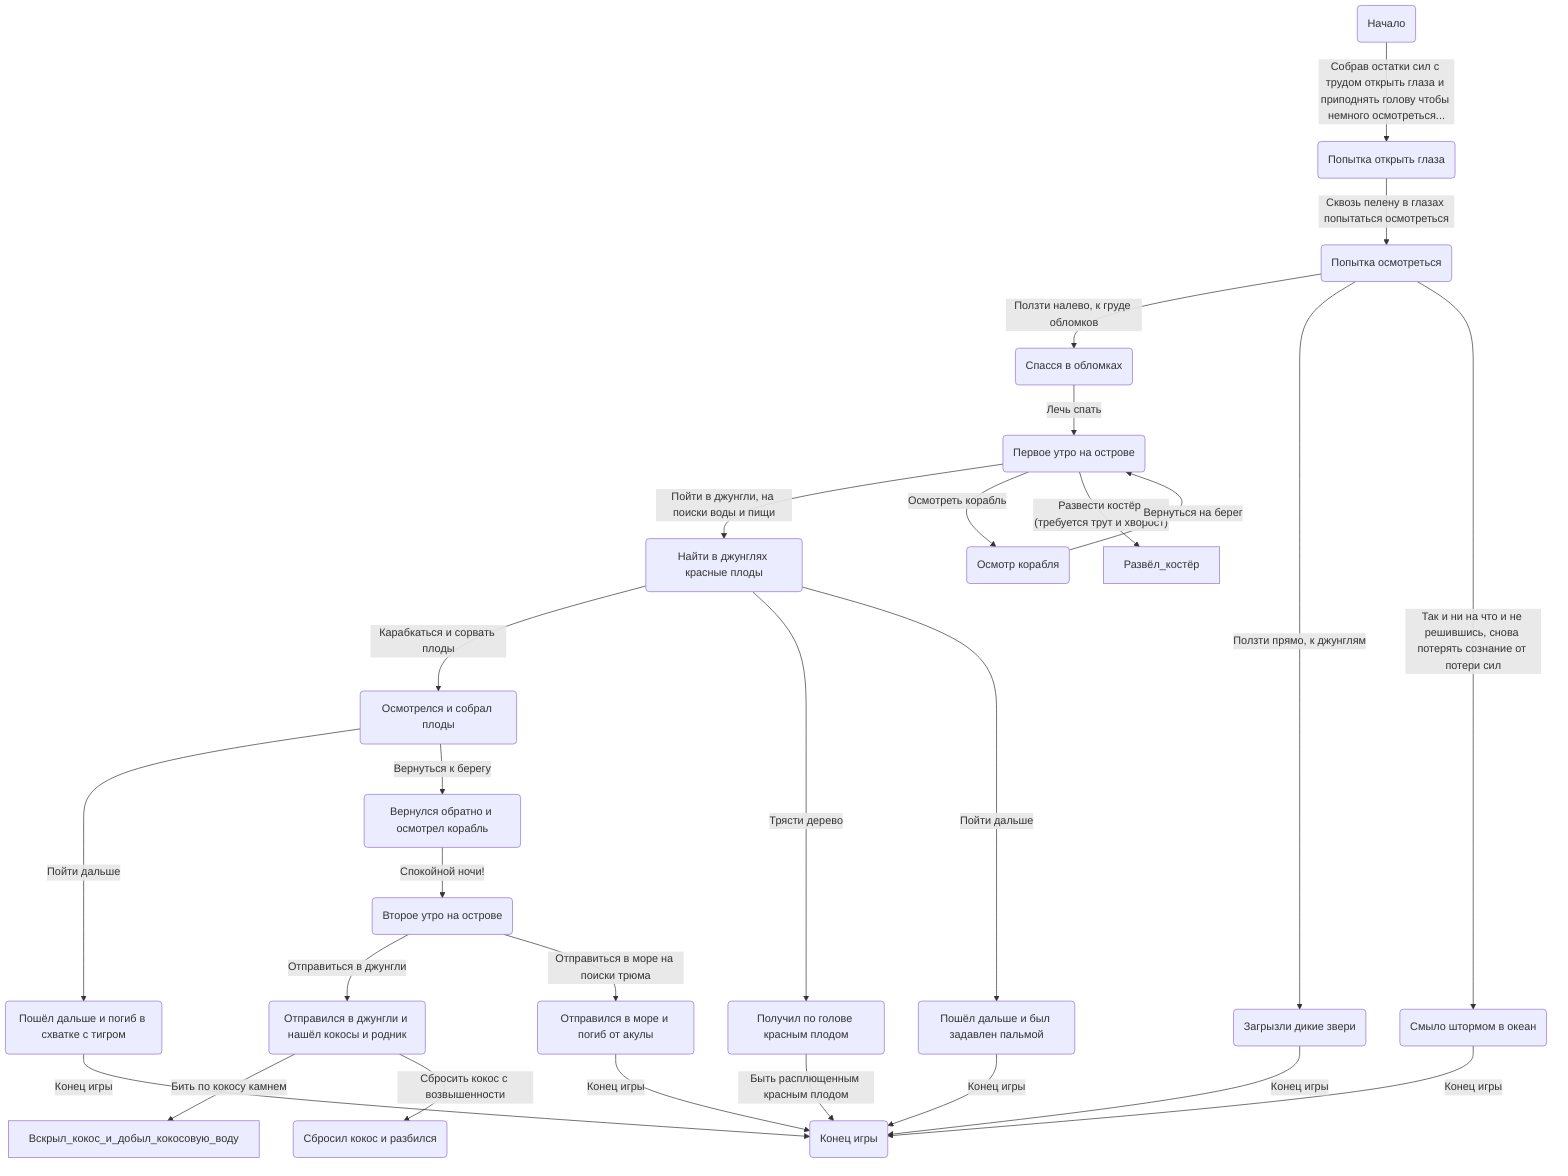 flowchart TD
Пошёл_дальше_и_был_задавлен_пальмой("Пошёл дальше и был задавлен пальмой")
Пошёл_дальше_и_был_задавлен_пальмой -- Конец игры --> Конец_игры
Пошёл_дальше_и_погиб_в_схватке_с_тигром("Пошёл дальше и погиб в схватке с тигром")
Пошёл_дальше_и_погиб_в_схватке_с_тигром -- Конец игры --> Конец_игры
Первое_утро_на_острове("Первое утро на острове")
Первое_утро_на_острове -- Пойти в джунгли, на поиски воды и пищи --> Найти_в_джунглях_красные_плоды
Первое_утро_на_острове -- Осмотреть корабль --> Осмотр_корабля
Первое_утро_на_острове -- Развести костёр (требуется трут и хворост) --> Развёл_костёр
Попытка_осмотреться("Попытка осмотреться")
Попытка_осмотреться -- Ползти налево, к груде обломков --> Спасся_в_обломках
Попытка_осмотреться -- Ползти прямо, к джунглям --> Загрызли_дикие_звери
Попытка_осмотреться -- Так и ни на что и не решившись, снова потерять сознание от потери сил --> Смыло_штормом_в_океан
Отправился_в_море_и_погиб_от_акулы("Отправился в море и погиб от акулы")
Отправился_в_море_и_погиб_от_акулы -- Конец игры --> Конец_игры
Осмотрелся_и_собрал_плоды("Осмотрелся и собрал плоды")
Осмотрелся_и_собрал_плоды -- Пойти дальше --> Пошёл_дальше_и_погиб_в_схватке_с_тигром
Осмотрелся_и_собрал_плоды -- Вернуться к берегу --> Вернулся_обратно_и_осмотрел_корабль
Второе_утро_на_острове("Второе утро на острове")
Второе_утро_на_острове -- Отправиться в джунгли --> Отправился_в_джунгли_и_нашёл_кокосы_и_родник
Второе_утро_на_острове -- Отправиться в море на поиски трюма --> Отправился_в_море_и_погиб_от_акулы
Попытка_открыть_глаза("Попытка открыть глаза")
Попытка_открыть_глаза -- Сквозь пелену в глазах попытаться осмотреться --> Попытка_осмотреться
Смыло_штормом_в_океан("Смыло штормом в океан")
Смыло_штормом_в_океан -- Конец игры --> Конец_игры
Осмотр_корабля("Осмотр корабля")
Осмотр_корабля -- Вернуться на берег --> Первое_утро_на_острове
Найти_в_джунглях_красные_плоды("Найти в джунглях красные плоды")
Найти_в_джунглях_красные_плоды -- Карабкаться и сорвать плоды --> Осмотрелся_и_собрал_плоды
Найти_в_джунглях_красные_плоды -- Трясти дерево --> Получил_по_голове_красным_плодом
Найти_в_джунглях_красные_плоды -- Пойти дальше --> Пошёл_дальше_и_был_задавлен_пальмой
Вернулся_обратно_и_осмотрел_корабль("Вернулся обратно и осмотрел корабль")
Вернулся_обратно_и_осмотрел_корабль -- Спокойной ночи! --> Второе_утро_на_острове
Сбросил_кокос_и_разбился("Сбросил кокос и разбился")
Конец_игры("Конец игры")
Загрызли_дикие_звери("Загрызли дикие звери")
Загрызли_дикие_звери -- Конец игры --> Конец_игры
Спасся_в_обломках("Спасся в обломках")
Спасся_в_обломках -- Лечь спать --> Первое_утро_на_острове
Начало("Начало")
Начало -- Собрав остатки сил с трудом открыть глаза и приподнять голову чтобы немного осмотреться... --> Попытка_открыть_глаза
Получил_по_голове_красным_плодом("Получил по голове красным плодом")
Получил_по_голове_красным_плодом -- Быть расплющенным красным плодом --> Конец_игры
Отправился_в_джунгли_и_нашёл_кокосы_и_родник("Отправился в джунгли и нашёл кокосы и родник")
Отправился_в_джунгли_и_нашёл_кокосы_и_родник -- Бить по кокосу камнем --> Вскрыл_кокос_и_добыл_кокосовую_воду
Отправился_в_джунгли_и_нашёл_кокосы_и_родник -- Сбросить кокос с возвышенности --> Сбросил_кокос_и_разбился
